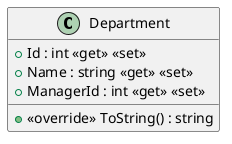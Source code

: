 @startuml
class Department {
    + Id : int <<get>> <<set>>
    + Name : string <<get>> <<set>>
    + ManagerId : int <<get>> <<set>>
    + <<override>> ToString() : string
}
@enduml
